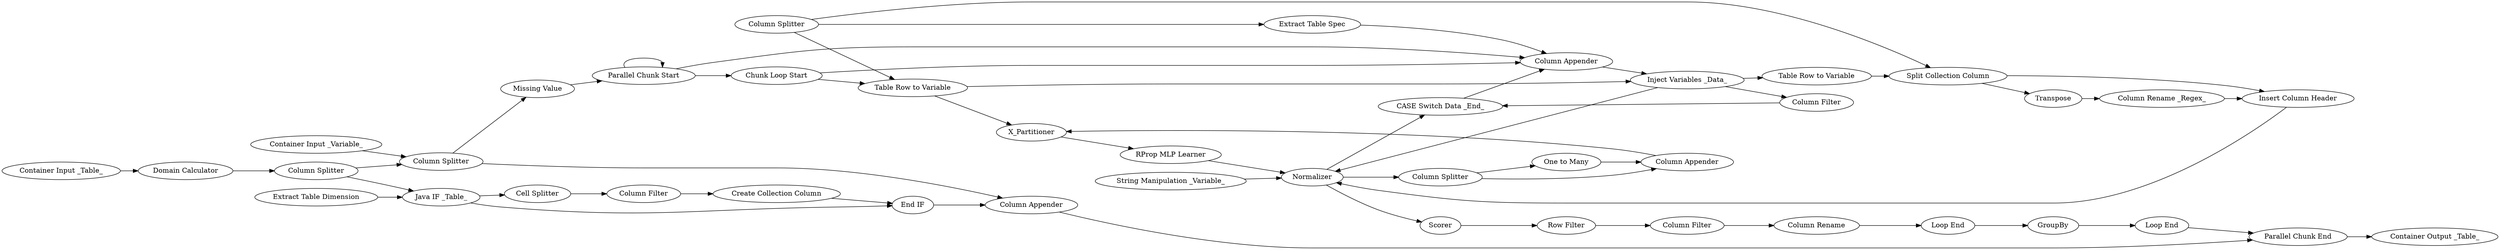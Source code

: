 digraph {
	145 -> 89
	385 -> 375
	237 -> 387
	168 -> 164
	381 -> 379
	153 -> 162
	375 -> 376
	242 -> 242
	159 -> 160
	46 -> 62
	162 -> 166
	94 -> 168
	153 -> 161
	94 -> 87
	160 -> 145
	93 -> 145
	385 -> 381
	159 -> 169
	165 -> 170
	166 -> 161
	159 -> 153
	238 -> 240
	171 -> 168
	92 -> 93
	382 -> 385
	242 -> 157
	149 -> 150
	240 -> 388
	379 -> 241
	377 -> 381
	158 -> 241
	164 -> 165
	378 -> 240
	157 -> 160
	387 -> 378
	165 -> 171
	121 -> 149
	165 -> 94
	240 -> 379
	170 -> 153
	150 -> 46
	68 -> 94
	242 -> 164
	241 -> 239
	160 -> 165
	376 -> 377
	388 -> 242
	94 -> 92
	62 -> 158
	87 -> 121
	378 -> 385
	169 -> 164
	161 -> 94
	157 -> 164
	90 -> 93
	89 -> 94
	92 -> 90
	170 [label="Table Row to Variable"]
	165 [label="Inject Variables _Data_"]
	242 [label="Parallel Chunk Start"]
	377 [label="Create Collection Column"]
	169 [label="Extract Table Spec"]
	89 [label="RProp MLP Learner"]
	379 [label="Column Appender"]
	153 [label="Split Collection Column"]
	162 [label=Transpose]
	121 [label="Row Filter"]
	149 [label="Column Filter"]
	381 [label="End IF"]
	145 [label=X_Partitioner]
	239 [label="Container Output _Table_"]
	168 [label="CASE Switch Data _End_"]
	237 [label="Container Input _Table_"]
	92 [label="Column Splitter"]
	161 [label="Insert Column Header"]
	376 [label="Column Filter"]
	238 [label="Container Input _Variable_"]
	171 [label="Column Filter"]
	166 [label="Column Rename _Regex_"]
	240 [label="Column Splitter"]
	150 [label="Column Rename"]
	164 [label="Column Appender"]
	90 [label="One to Many"]
	87 [label=Scorer]
	68 [label="String Manipulation _Variable_"]
	385 [label="Java IF _Table_"]
	382 [label="Extract Table Dimension"]
	158 [label="Loop End"]
	159 [label="Column Splitter"]
	388 [label="Missing Value"]
	93 [label="Column Appender"]
	378 [label="Column Splitter"]
	160 [label="Table Row to Variable"]
	375 [label="Cell Splitter"]
	94 [label=Normalizer]
	62 [label=GroupBy]
	157 [label="Chunk Loop Start"]
	241 [label="Parallel Chunk End"]
	46 [label="Loop End"]
	387 [label="Domain Calculator"]
	rankdir=LR
}
